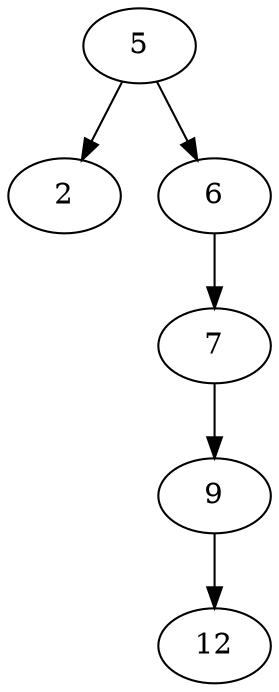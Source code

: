 digraph G{
15102472[label="2"];
15079512[label="5"];
15079512->15102472
15079512->15102448
15102448[label="6"];
15102448->15102496
15102496[label="7"];
15102496->15102520
15102520[label="9"];
15102520->15102544
15102544[label="12"];
}